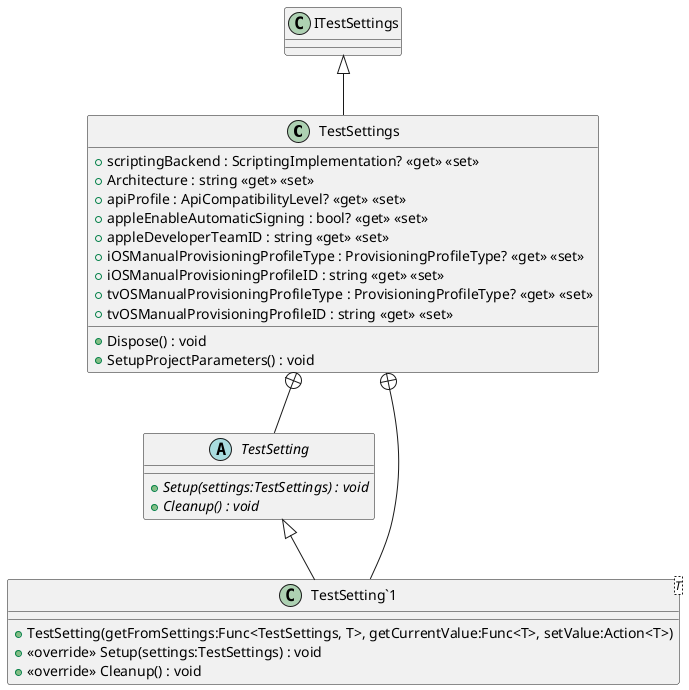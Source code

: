 @startuml
class TestSettings {
    + scriptingBackend : ScriptingImplementation? <<get>> <<set>>
    + Architecture : string <<get>> <<set>>
    + apiProfile : ApiCompatibilityLevel? <<get>> <<set>>
    + appleEnableAutomaticSigning : bool? <<get>> <<set>>
    + appleDeveloperTeamID : string <<get>> <<set>>
    + iOSManualProvisioningProfileType : ProvisioningProfileType? <<get>> <<set>>
    + iOSManualProvisioningProfileID : string <<get>> <<set>>
    + tvOSManualProvisioningProfileType : ProvisioningProfileType? <<get>> <<set>>
    + tvOSManualProvisioningProfileID : string <<get>> <<set>>
    + Dispose() : void
    + SetupProjectParameters() : void
}
abstract class TestSetting {
    + {abstract} Setup(settings:TestSettings) : void
    + {abstract} Cleanup() : void
}
class "TestSetting`1"<T> {
    + TestSetting(getFromSettings:Func<TestSettings, T>, getCurrentValue:Func<T>, setValue:Action<T>)
    + <<override>> Setup(settings:TestSettings) : void
    + <<override>> Cleanup() : void
}
ITestSettings <|-- TestSettings
TestSettings +-- TestSetting
TestSettings +-- "TestSetting`1"
TestSetting <|-- "TestSetting`1"
@enduml

